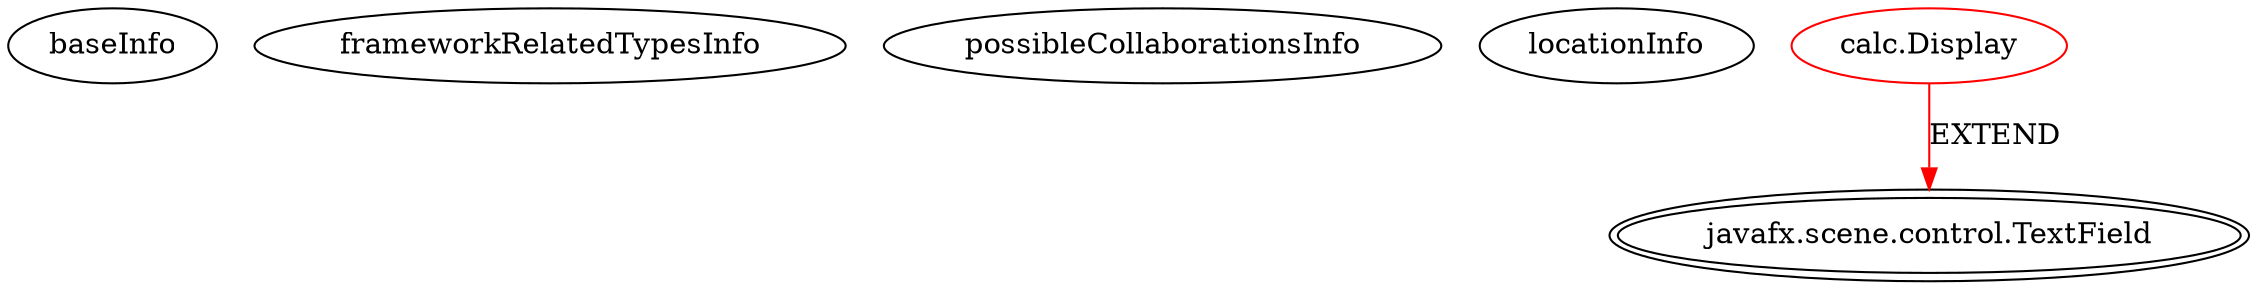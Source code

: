 digraph {
baseInfo[graphId=4750,category="extension_graph",isAnonymous=false,possibleRelation=false]
frameworkRelatedTypesInfo[0="javafx.scene.control.TextField"]
possibleCollaborationsInfo[]
locationInfo[projectName="witmicko-CalculatorFx",filePath="/witmicko-CalculatorFx/CalculatorFx-master/src/calc/Display.java",contextSignature="Display",graphId="4750"]
0[label="calc.Display",vertexType="ROOT_CLIENT_CLASS_DECLARATION",isFrameworkType=false,color=red]
1[label="javafx.scene.control.TextField",vertexType="FRAMEWORK_CLASS_TYPE",isFrameworkType=true,peripheries=2]
0->1[label="EXTEND",color=red]
}

